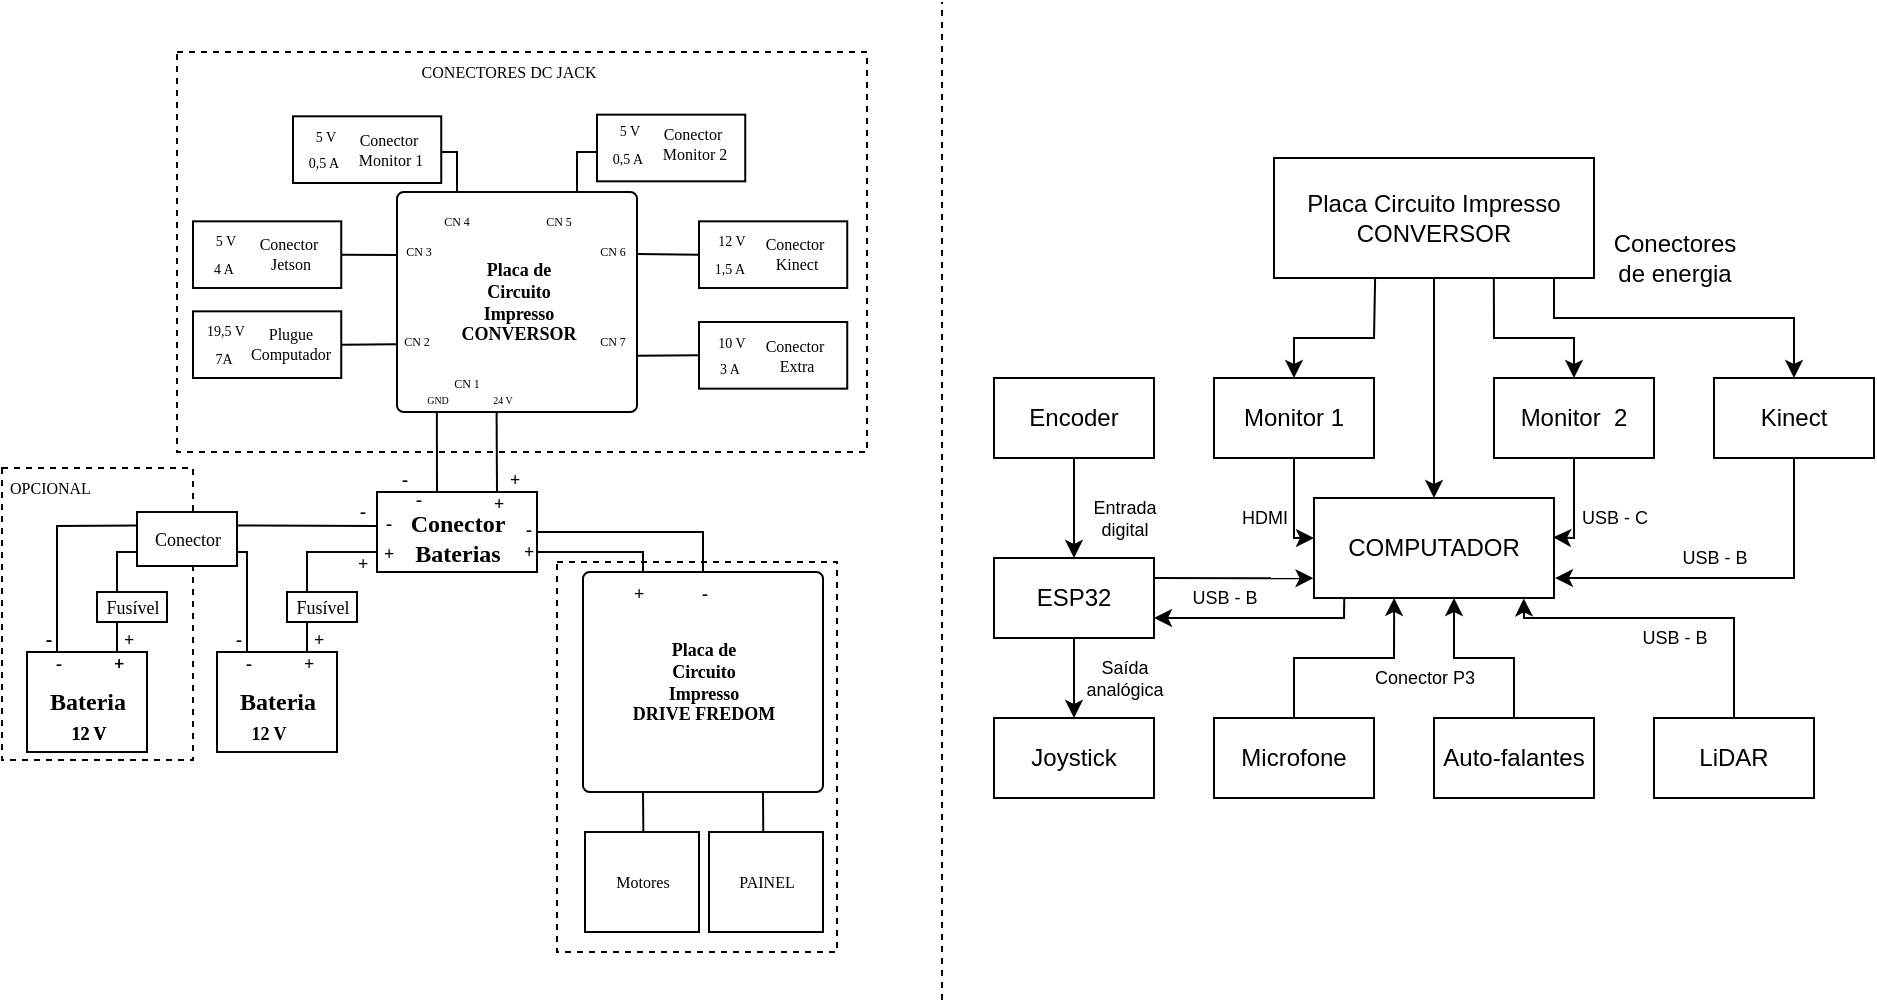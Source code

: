 <mxfile version="21.5.2" type="google">
  <diagram id="HaRHOQCgOeRoMOrxYvSu" name="Page-1">
    <mxGraphModel grid="0" page="1" gridSize="1" guides="1" tooltips="1" connect="1" arrows="1" fold="1" pageScale="1" pageWidth="1000" pageHeight="500" math="0" shadow="0">
      <root>
        <mxCell id="0" />
        <mxCell id="1" parent="0" />
        <mxCell id="e5mT1d-rTuhdz9oRzmcC-231" value="" style="rounded=0;whiteSpace=wrap;html=1;shadow=0;glass=0;sketch=0;fontFamily=Times New Roman;fontSize=6;dashed=1;" vertex="1" parent="1">
          <mxGeometry x="127.5" y="25" width="345" height="200" as="geometry" />
        </mxCell>
        <mxCell id="e5mT1d-rTuhdz9oRzmcC-74" value="&lt;b&gt;Conector Baterias&lt;/b&gt;" style="rounded=0;whiteSpace=wrap;html=1;shadow=0;glass=0;sketch=0;fontFamily=Times New Roman;verticalAlign=bottom;" vertex="1" parent="1">
          <mxGeometry x="227.5" y="245" width="80" height="40" as="geometry" />
        </mxCell>
        <mxCell id="e5mT1d-rTuhdz9oRzmcC-76" value="" style="endArrow=none;html=1;rounded=0;fontFamily=Times New Roman;fontSize=9;exitX=0.375;exitY=0;exitDx=0;exitDy=0;entryX=0.166;entryY=0.996;entryDx=0;entryDy=0;exitPerimeter=0;entryPerimeter=0;" edge="1" parent="1" source="e5mT1d-rTuhdz9oRzmcC-74" target="e5mT1d-rTuhdz9oRzmcC-121">
          <mxGeometry width="50" height="50" relative="1" as="geometry">
            <mxPoint x="307.5" y="218" as="sourcePoint" />
            <mxPoint x="247.5" y="205" as="targetPoint" />
          </mxGeometry>
        </mxCell>
        <mxCell id="e5mT1d-rTuhdz9oRzmcC-77" value="" style="endArrow=none;html=1;rounded=0;fontFamily=Times New Roman;fontSize=9;exitX=0.75;exitY=0;exitDx=0;exitDy=0;entryX=0.415;entryY=1.002;entryDx=0;entryDy=0;entryPerimeter=0;" edge="1" parent="1" source="e5mT1d-rTuhdz9oRzmcC-74" target="e5mT1d-rTuhdz9oRzmcC-121">
          <mxGeometry width="50" height="50" relative="1" as="geometry">
            <mxPoint x="357.5" y="258" as="sourcePoint" />
            <mxPoint x="287.5" y="205" as="targetPoint" />
          </mxGeometry>
        </mxCell>
        <mxCell id="e5mT1d-rTuhdz9oRzmcC-78" value="&lt;font style=&quot;font-size: 9px;&quot; face=&quot;Times New Roman&quot;&gt;-&lt;/font&gt;" style="text;html=1;align=center;verticalAlign=middle;resizable=0;points=[];autosize=1;strokeColor=none;fillColor=none;fontStyle=1" vertex="1" parent="1">
          <mxGeometry x="232.5" y="233" width="30" height="30" as="geometry" />
        </mxCell>
        <mxCell id="e5mT1d-rTuhdz9oRzmcC-79" value="&lt;font style=&quot;font-size: 9px;&quot; face=&quot;Times New Roman&quot;&gt;&lt;b&gt;+&lt;/b&gt;&lt;/font&gt;" style="text;html=1;align=center;verticalAlign=middle;resizable=0;points=[];autosize=1;strokeColor=none;fillColor=none;" vertex="1" parent="1">
          <mxGeometry x="272.5" y="235" width="30" height="30" as="geometry" />
        </mxCell>
        <mxCell id="e5mT1d-rTuhdz9oRzmcC-80" value="&lt;font style=&quot;font-size: 9px;&quot; face=&quot;Times New Roman&quot;&gt;&lt;b&gt;+&lt;/b&gt;&lt;/font&gt;" style="text;html=1;align=center;verticalAlign=middle;resizable=0;points=[];autosize=1;strokeColor=none;fillColor=none;" vertex="1" parent="1">
          <mxGeometry x="280.5" y="223" width="30" height="30" as="geometry" />
        </mxCell>
        <mxCell id="e5mT1d-rTuhdz9oRzmcC-81" value="&lt;font style=&quot;font-size: 9px;&quot; face=&quot;Times New Roman&quot;&gt;-&lt;/font&gt;" style="text;html=1;align=center;verticalAlign=middle;resizable=0;points=[];autosize=1;strokeColor=none;fillColor=none;fontStyle=1" vertex="1" parent="1">
          <mxGeometry x="225.5" y="223" width="30" height="30" as="geometry" />
        </mxCell>
        <mxCell id="e5mT1d-rTuhdz9oRzmcC-90" value="&lt;font style=&quot;font-size: 9px;&quot; face=&quot;Times New Roman&quot;&gt;&lt;b&gt;+&lt;/b&gt;&lt;/font&gt;" style="text;html=1;align=center;verticalAlign=middle;resizable=0;points=[];autosize=1;strokeColor=none;fillColor=none;" vertex="1" parent="1">
          <mxGeometry x="204.5" y="265" width="30" height="30" as="geometry" />
        </mxCell>
        <mxCell id="e5mT1d-rTuhdz9oRzmcC-91" value="&lt;font style=&quot;font-size: 9px;&quot; face=&quot;Times New Roman&quot;&gt;&lt;b&gt;+&lt;/b&gt;&lt;/font&gt;" style="text;html=1;align=center;verticalAlign=middle;resizable=0;points=[];autosize=1;strokeColor=none;fillColor=none;" vertex="1" parent="1">
          <mxGeometry x="217.5" y="260" width="30" height="30" as="geometry" />
        </mxCell>
        <mxCell id="e5mT1d-rTuhdz9oRzmcC-92" value="&lt;font style=&quot;font-size: 9px;&quot; face=&quot;Times New Roman&quot;&gt;-&lt;/font&gt;" style="text;html=1;align=center;verticalAlign=middle;resizable=0;points=[];autosize=1;strokeColor=none;fillColor=none;fontStyle=1" vertex="1" parent="1">
          <mxGeometry x="204.5" y="239" width="30" height="30" as="geometry" />
        </mxCell>
        <mxCell id="e5mT1d-rTuhdz9oRzmcC-93" value="&lt;font style=&quot;font-size: 9px;&quot; face=&quot;Times New Roman&quot;&gt;-&lt;/font&gt;" style="text;html=1;align=center;verticalAlign=middle;resizable=0;points=[];autosize=1;strokeColor=none;fillColor=none;fontStyle=1" vertex="1" parent="1">
          <mxGeometry x="217.5" y="245" width="30" height="30" as="geometry" />
        </mxCell>
        <mxCell id="e5mT1d-rTuhdz9oRzmcC-105" value="&lt;font&gt;&lt;b&gt;Bateria&lt;/b&gt;&lt;/font&gt;" style="rounded=0;whiteSpace=wrap;html=1;shadow=0;glass=0;sketch=0;fontFamily=Times New Roman;" vertex="1" parent="1">
          <mxGeometry x="147.5" y="325" width="60" height="50" as="geometry" />
        </mxCell>
        <mxCell id="e5mT1d-rTuhdz9oRzmcC-106" value="&lt;font style=&quot;font-size: 9px;&quot; face=&quot;Times New Roman&quot;&gt;&lt;b&gt;12 V&lt;/b&gt;&lt;/font&gt;" style="text;html=1;align=center;verticalAlign=middle;resizable=0;points=[];autosize=1;strokeColor=none;fillColor=none;" vertex="1" parent="1">
          <mxGeometry x="152.5" y="350" width="40" height="30" as="geometry" />
        </mxCell>
        <mxCell id="e5mT1d-rTuhdz9oRzmcC-111" value="" style="endArrow=none;html=1;rounded=0;fontFamily=Times New Roman;fontSize=9;exitX=0.25;exitY=0;exitDx=0;exitDy=0;entryX=1.001;entryY=0.742;entryDx=0;entryDy=0;spacing=2;entryPerimeter=0;" edge="1" parent="1" source="e5mT1d-rTuhdz9oRzmcC-105" target="e5mT1d-rTuhdz9oRzmcC-100">
          <mxGeometry width="50" height="50" relative="1" as="geometry">
            <mxPoint x="157.5" y="315" as="sourcePoint" />
            <mxPoint x="167.5" y="275" as="targetPoint" />
            <Array as="points">
              <mxPoint x="162.5" y="275" />
            </Array>
          </mxGeometry>
        </mxCell>
        <mxCell id="e5mT1d-rTuhdz9oRzmcC-112" value="" style="endArrow=none;html=1;rounded=0;fontFamily=Times New Roman;fontSize=9;exitX=0.75;exitY=0;exitDx=0;exitDy=0;entryX=0;entryY=0.75;entryDx=0;entryDy=0;" edge="1" parent="1" source="e5mT1d-rTuhdz9oRzmcC-105" target="e5mT1d-rTuhdz9oRzmcC-74">
          <mxGeometry width="50" height="50" relative="1" as="geometry">
            <mxPoint x="157.5" y="325" as="sourcePoint" />
            <mxPoint x="207.5" y="275" as="targetPoint" />
            <Array as="points">
              <mxPoint x="192.5" y="275" />
            </Array>
          </mxGeometry>
        </mxCell>
        <mxCell id="e5mT1d-rTuhdz9oRzmcC-113" value="" style="endArrow=none;html=1;rounded=0;fontFamily=Times New Roman;fontSize=9;exitX=1;exitY=0.25;exitDx=0;exitDy=0;" edge="1" parent="1" source="e5mT1d-rTuhdz9oRzmcC-100">
          <mxGeometry width="50" height="50" relative="1" as="geometry">
            <mxPoint x="147.5" y="315" as="sourcePoint" />
            <mxPoint x="227.5" y="262" as="targetPoint" />
          </mxGeometry>
        </mxCell>
        <mxCell id="e5mT1d-rTuhdz9oRzmcC-114" value="&lt;font style=&quot;font-size: 9px;&quot; face=&quot;Times New Roman&quot;&gt;-&lt;/font&gt;" style="text;html=1;align=center;verticalAlign=middle;resizable=0;points=[];autosize=1;strokeColor=none;fillColor=none;fontStyle=1" vertex="1" parent="1">
          <mxGeometry x="147.5" y="315" width="30" height="30" as="geometry" />
        </mxCell>
        <mxCell id="e5mT1d-rTuhdz9oRzmcC-115" value="&lt;font style=&quot;font-size: 9px;&quot; face=&quot;Times New Roman&quot;&gt;&lt;b&gt;+&lt;/b&gt;&lt;/font&gt;" style="text;html=1;align=center;verticalAlign=middle;resizable=0;points=[];autosize=1;strokeColor=none;fillColor=none;" vertex="1" parent="1">
          <mxGeometry x="177.5" y="315" width="30" height="30" as="geometry" />
        </mxCell>
        <mxCell id="e5mT1d-rTuhdz9oRzmcC-116" value="&lt;font style=&quot;font-size: 9px;&quot; face=&quot;Times New Roman&quot;&gt;&lt;b&gt;+&lt;/b&gt;&lt;/font&gt;" style="text;html=1;align=center;verticalAlign=middle;resizable=0;points=[];autosize=1;strokeColor=none;fillColor=none;" vertex="1" parent="1">
          <mxGeometry x="182.5" y="303" width="30" height="30" as="geometry" />
        </mxCell>
        <mxCell id="e5mT1d-rTuhdz9oRzmcC-117" value="&lt;font style=&quot;font-size: 9px;&quot; face=&quot;Times New Roman&quot;&gt;-&lt;/font&gt;" style="text;html=1;align=center;verticalAlign=middle;resizable=0;points=[];autosize=1;strokeColor=none;fillColor=none;fontStyle=1" vertex="1" parent="1">
          <mxGeometry x="142.5" y="303" width="30" height="30" as="geometry" />
        </mxCell>
        <mxCell id="e5mT1d-rTuhdz9oRzmcC-119" value="Fusível" style="rounded=0;whiteSpace=wrap;html=1;shadow=0;glass=0;sketch=0;fontFamily=Times New Roman;fontSize=9;" vertex="1" parent="1">
          <mxGeometry x="182.5" y="295" width="35" height="15" as="geometry" />
        </mxCell>
        <mxCell id="e5mT1d-rTuhdz9oRzmcC-121" value="" style="rounded=1;whiteSpace=wrap;html=1;shadow=0;glass=0;sketch=0;fontFamily=Times New Roman;fontSize=9;arcSize=3;labelPosition=center;verticalLabelPosition=middle;align=center;verticalAlign=middle;horizontal=1;fontStyle=1" vertex="1" parent="1">
          <mxGeometry x="237.5" y="95" width="120" height="110" as="geometry" />
        </mxCell>
        <mxCell id="e5mT1d-rTuhdz9oRzmcC-122" value="&lt;font style=&quot;font-size: 5px;&quot;&gt;GND&lt;/font&gt;" style="text;html=1;strokeColor=none;fillColor=none;align=center;verticalAlign=middle;whiteSpace=wrap;rounded=0;shadow=0;glass=0;sketch=0;fontFamily=Times New Roman;fontSize=4;" vertex="1" parent="1">
          <mxGeometry x="247.5" y="193.5" width="20" height="10" as="geometry" />
        </mxCell>
        <mxCell id="e5mT1d-rTuhdz9oRzmcC-123" value="&lt;font style=&quot;font-size: 5px;&quot;&gt;24 V&lt;/font&gt;" style="text;html=1;strokeColor=none;fillColor=none;align=center;verticalAlign=middle;whiteSpace=wrap;rounded=0;shadow=0;glass=0;sketch=0;fontFamily=Times New Roman;fontSize=4;" vertex="1" parent="1">
          <mxGeometry x="282.5" y="193.5" width="15" height="10" as="geometry" />
        </mxCell>
        <mxCell id="e5mT1d-rTuhdz9oRzmcC-124" value="&lt;font style=&quot;font-size: 6px;&quot;&gt;CN 1&lt;/font&gt;" style="text;html=1;strokeColor=none;fillColor=none;align=center;verticalAlign=middle;whiteSpace=wrap;rounded=0;shadow=0;glass=0;sketch=0;fontFamily=Times New Roman;fontSize=4;" vertex="1" parent="1">
          <mxGeometry x="264.5" y="185.5" width="15" height="10" as="geometry" />
        </mxCell>
        <mxCell id="e5mT1d-rTuhdz9oRzmcC-126" value="&lt;span style=&quot;font-size: 9px; font-weight: 700;&quot;&gt;Placa de&lt;/span&gt;&lt;br style=&quot;font-size: 9px; font-weight: 700;&quot;&gt;&lt;span style=&quot;font-size: 9px; font-weight: 700;&quot;&gt;Circuito&lt;/span&gt;&lt;br style=&quot;font-size: 9px; font-weight: 700;&quot;&gt;&lt;span style=&quot;font-size: 9px; font-weight: 700;&quot;&gt;Impresso&lt;/span&gt;&lt;br style=&quot;font-size: 9px; font-weight: 700;&quot;&gt;&lt;span style=&quot;font-size: 9px; font-weight: 700;&quot;&gt;CONVERSOR&lt;/span&gt;" style="text;html=1;align=center;verticalAlign=middle;resizable=0;points=[];autosize=1;strokeColor=none;fillColor=none;fontSize=4;fontFamily=Times New Roman;" vertex="1" parent="1">
          <mxGeometry x="257.5" y="120" width="80" height="60" as="geometry" />
        </mxCell>
        <mxCell id="e5mT1d-rTuhdz9oRzmcC-129" value="&lt;font style=&quot;font-size: 6px;&quot;&gt;CN 2&lt;/font&gt;" style="text;html=1;strokeColor=none;fillColor=none;align=center;verticalAlign=middle;whiteSpace=wrap;rounded=0;shadow=0;glass=0;sketch=0;fontFamily=Times New Roman;fontSize=4;" vertex="1" parent="1">
          <mxGeometry x="240" y="164.5" width="15" height="10" as="geometry" />
        </mxCell>
        <mxCell id="e5mT1d-rTuhdz9oRzmcC-132" value="&lt;font style=&quot;font-size: 6px;&quot;&gt;CN 3&lt;/font&gt;" style="text;html=1;strokeColor=none;fillColor=none;align=center;verticalAlign=middle;whiteSpace=wrap;rounded=0;shadow=0;glass=0;sketch=0;fontFamily=Times New Roman;fontSize=4;" vertex="1" parent="1">
          <mxGeometry x="240.5" y="120" width="15" height="10" as="geometry" />
        </mxCell>
        <mxCell id="e5mT1d-rTuhdz9oRzmcC-135" value="&lt;font style=&quot;font-size: 6px;&quot;&gt;CN 4&lt;/font&gt;" style="text;html=1;strokeColor=none;fillColor=none;align=center;verticalAlign=middle;whiteSpace=wrap;rounded=0;shadow=0;glass=0;sketch=0;fontFamily=Times New Roman;fontSize=4;" vertex="1" parent="1">
          <mxGeometry x="260" y="105" width="15" height="10" as="geometry" />
        </mxCell>
        <mxCell id="e5mT1d-rTuhdz9oRzmcC-138" value="&lt;font style=&quot;font-size: 6px;&quot;&gt;CN 5&lt;/font&gt;" style="text;html=1;strokeColor=none;fillColor=none;align=center;verticalAlign=middle;whiteSpace=wrap;rounded=0;shadow=0;glass=0;sketch=0;fontFamily=Times New Roman;fontSize=4;" vertex="1" parent="1">
          <mxGeometry x="310.5" y="105" width="15" height="10" as="geometry" />
        </mxCell>
        <mxCell id="e5mT1d-rTuhdz9oRzmcC-141" value="&lt;font style=&quot;font-size: 6px;&quot;&gt;CN 6&lt;/font&gt;" style="text;html=1;strokeColor=none;fillColor=none;align=center;verticalAlign=middle;whiteSpace=wrap;rounded=0;shadow=0;glass=0;sketch=0;fontFamily=Times New Roman;fontSize=4;" vertex="1" parent="1">
          <mxGeometry x="337.5" y="120" width="15" height="10" as="geometry" />
        </mxCell>
        <mxCell id="e5mT1d-rTuhdz9oRzmcC-164" value="" style="group" connectable="0" vertex="1" parent="1">
          <mxGeometry x="135.5" y="150" width="84" height="40" as="geometry" />
        </mxCell>
        <mxCell id="e5mT1d-rTuhdz9oRzmcC-155" value="&lt;font style=&quot;font-size: 8px;&quot;&gt;&lt;br&gt;&lt;/font&gt;" style="rounded=0;whiteSpace=wrap;html=1;shadow=0;glass=0;sketch=0;fontFamily=Times New Roman;fontSize=4;" vertex="1" parent="e5mT1d-rTuhdz9oRzmcC-164">
          <mxGeometry y="4.667" width="74.118" height="33.333" as="geometry" />
        </mxCell>
        <mxCell id="e5mT1d-rTuhdz9oRzmcC-128" value="&lt;font style=&quot;font-size: 7px;&quot;&gt;19,5 V&lt;/font&gt;" style="text;html=1;strokeColor=none;fillColor=none;align=center;verticalAlign=middle;whiteSpace=wrap;rounded=0;shadow=0;glass=0;sketch=0;fontFamily=Times New Roman;fontSize=4;" vertex="1" parent="e5mT1d-rTuhdz9oRzmcC-164">
          <mxGeometry x="2.47" y="8.67" width="27.53" height="13.33" as="geometry" />
        </mxCell>
        <mxCell id="e5mT1d-rTuhdz9oRzmcC-161" value="&lt;span style=&quot;&quot;&gt;Plugue&lt;/span&gt;&lt;br style=&quot;&quot;&gt;&lt;span style=&quot;&quot;&gt;Computador&lt;/span&gt;" style="text;html=1;align=center;verticalAlign=middle;resizable=0;points=[];autosize=1;strokeColor=none;fillColor=none;fontSize=8;fontFamily=Times New Roman;" vertex="1" parent="e5mT1d-rTuhdz9oRzmcC-164">
          <mxGeometry x="18.532" y="6.33" width="60" height="30" as="geometry" />
        </mxCell>
        <mxCell id="e5mT1d-rTuhdz9oRzmcC-162" value="&lt;font style=&quot;font-size: 7px;&quot;&gt;7A&lt;/font&gt;" style="text;html=1;strokeColor=none;fillColor=none;align=center;verticalAlign=middle;whiteSpace=wrap;rounded=0;shadow=0;glass=0;sketch=0;fontFamily=Times New Roman;fontSize=4;" vertex="1" parent="e5mT1d-rTuhdz9oRzmcC-164">
          <mxGeometry x="2.47" y="22" width="26.29" height="13.33" as="geometry" />
        </mxCell>
        <mxCell id="e5mT1d-rTuhdz9oRzmcC-170" value="&lt;font style=&quot;font-size: 6px;&quot;&gt;CN 7&lt;/font&gt;" style="text;html=1;strokeColor=none;fillColor=none;align=center;verticalAlign=middle;whiteSpace=wrap;rounded=0;shadow=0;glass=0;sketch=0;fontFamily=Times New Roman;fontSize=4;" vertex="1" parent="1">
          <mxGeometry x="337.5" y="164.5" width="15" height="10" as="geometry" />
        </mxCell>
        <mxCell id="e5mT1d-rTuhdz9oRzmcC-182" value="" style="group" connectable="0" vertex="1" parent="1">
          <mxGeometry x="135.5" y="105" width="84" height="40" as="geometry" />
        </mxCell>
        <mxCell id="e5mT1d-rTuhdz9oRzmcC-183" value="&lt;font style=&quot;font-size: 8px;&quot;&gt;&lt;br&gt;&lt;/font&gt;" style="rounded=0;whiteSpace=wrap;html=1;shadow=0;glass=0;sketch=0;fontFamily=Times New Roman;fontSize=4;" vertex="1" parent="e5mT1d-rTuhdz9oRzmcC-182">
          <mxGeometry y="4.667" width="74.118" height="33.333" as="geometry" />
        </mxCell>
        <mxCell id="e5mT1d-rTuhdz9oRzmcC-184" value="&lt;font style=&quot;font-size: 7px;&quot;&gt;5 V&lt;/font&gt;" style="text;html=1;strokeColor=none;fillColor=none;align=center;verticalAlign=middle;whiteSpace=wrap;rounded=0;shadow=0;glass=0;sketch=0;fontFamily=Times New Roman;fontSize=4;" vertex="1" parent="e5mT1d-rTuhdz9oRzmcC-182">
          <mxGeometry x="2.47" y="8.67" width="27.53" height="13.33" as="geometry" />
        </mxCell>
        <mxCell id="e5mT1d-rTuhdz9oRzmcC-185" value="&lt;span style=&quot;&quot;&gt;Conector&amp;nbsp;&lt;/span&gt;&lt;br style=&quot;&quot;&gt;&lt;span style=&quot;&quot;&gt;Jetson&lt;/span&gt;" style="text;html=1;align=center;verticalAlign=middle;resizable=0;points=[];autosize=1;strokeColor=none;fillColor=none;fontSize=8;fontFamily=Times New Roman;" vertex="1" parent="e5mT1d-rTuhdz9oRzmcC-182">
          <mxGeometry x="23.532" y="6.33" width="50" height="30" as="geometry" />
        </mxCell>
        <mxCell id="e5mT1d-rTuhdz9oRzmcC-186" value="&lt;font style=&quot;font-size: 7px;&quot;&gt;4 A&lt;/font&gt;" style="text;html=1;strokeColor=none;fillColor=none;align=center;verticalAlign=middle;whiteSpace=wrap;rounded=0;shadow=0;glass=0;sketch=0;fontFamily=Times New Roman;fontSize=4;" vertex="1" parent="e5mT1d-rTuhdz9oRzmcC-182">
          <mxGeometry x="2.47" y="22" width="26.29" height="13.33" as="geometry" />
        </mxCell>
        <mxCell id="e5mT1d-rTuhdz9oRzmcC-187" value="" style="group" connectable="0" vertex="1" parent="1">
          <mxGeometry x="185.5" y="52.5" width="290" height="170" as="geometry" />
        </mxCell>
        <mxCell id="e5mT1d-rTuhdz9oRzmcC-188" value="&lt;font style=&quot;font-size: 8px;&quot;&gt;&lt;br&gt;&lt;/font&gt;" style="rounded=0;whiteSpace=wrap;html=1;shadow=0;glass=0;sketch=0;fontFamily=Times New Roman;fontSize=4;" vertex="1" parent="e5mT1d-rTuhdz9oRzmcC-187">
          <mxGeometry y="4.667" width="74.118" height="33.333" as="geometry" />
        </mxCell>
        <mxCell id="e5mT1d-rTuhdz9oRzmcC-189" value="&lt;font style=&quot;font-size: 7px;&quot;&gt;5 V&lt;/font&gt;" style="text;html=1;strokeColor=none;fillColor=none;align=center;verticalAlign=middle;whiteSpace=wrap;rounded=0;shadow=0;glass=0;sketch=0;fontFamily=Times New Roman;fontSize=4;" vertex="1" parent="e5mT1d-rTuhdz9oRzmcC-187">
          <mxGeometry x="2.47" y="8.67" width="27.53" height="13.33" as="geometry" />
        </mxCell>
        <mxCell id="e5mT1d-rTuhdz9oRzmcC-190" value="&lt;span style=&quot;&quot;&gt;Conector&amp;nbsp;&lt;/span&gt;&lt;br style=&quot;&quot;&gt;&lt;span style=&quot;&quot;&gt;Monitor 1&lt;/span&gt;" style="text;html=1;align=center;verticalAlign=middle;resizable=0;points=[];autosize=1;strokeColor=none;fillColor=none;fontSize=8;fontFamily=Times New Roman;" vertex="1" parent="e5mT1d-rTuhdz9oRzmcC-187">
          <mxGeometry x="18.532" y="6.33" width="60" height="30" as="geometry" />
        </mxCell>
        <mxCell id="e5mT1d-rTuhdz9oRzmcC-191" value="&lt;font style=&quot;font-size: 7px;&quot;&gt;0,5 A&lt;/font&gt;" style="text;html=1;strokeColor=none;fillColor=none;align=center;verticalAlign=middle;whiteSpace=wrap;rounded=0;shadow=0;glass=0;sketch=0;fontFamily=Times New Roman;fontSize=4;" vertex="1" parent="e5mT1d-rTuhdz9oRzmcC-187">
          <mxGeometry x="2.47" y="22" width="26.29" height="13.33" as="geometry" />
        </mxCell>
        <mxCell id="G0XLdGXI7A5ptft1o_tu-16" value="&lt;font face=&quot;Times New Roman&quot; style=&quot;font-size: 8px;&quot;&gt;&amp;nbsp;OPCIONAL&lt;br&gt;&lt;br&gt;&lt;br&gt;&lt;br&gt;&lt;br&gt;&lt;br&gt;&lt;br&gt;&lt;br&gt;&lt;br&gt;&lt;br&gt;&lt;/font&gt;" style="rounded=0;whiteSpace=wrap;html=1;dashed=1;align=left;" vertex="1" parent="1">
          <mxGeometry x="40" y="233" width="95.5" height="146" as="geometry" />
        </mxCell>
        <mxCell id="e5mT1d-rTuhdz9oRzmcC-249" value="" style="rounded=0;whiteSpace=wrap;html=1;shadow=0;glass=0;sketch=0;fontFamily=Times New Roman;fontSize=8;dashed=1;" vertex="1" parent="1">
          <mxGeometry x="317.5" y="280" width="140" height="195" as="geometry" />
        </mxCell>
        <mxCell id="e5mT1d-rTuhdz9oRzmcC-197" value="" style="group" connectable="0" vertex="1" parent="1">
          <mxGeometry x="388.5" y="105" width="84" height="40" as="geometry" />
        </mxCell>
        <mxCell id="e5mT1d-rTuhdz9oRzmcC-198" value="&lt;font style=&quot;font-size: 8px;&quot;&gt;&lt;br&gt;&lt;/font&gt;" style="rounded=0;whiteSpace=wrap;html=1;shadow=0;glass=0;sketch=0;fontFamily=Times New Roman;fontSize=4;" vertex="1" parent="e5mT1d-rTuhdz9oRzmcC-197">
          <mxGeometry y="4.667" width="74.118" height="33.333" as="geometry" />
        </mxCell>
        <mxCell id="e5mT1d-rTuhdz9oRzmcC-199" value="&lt;font style=&quot;font-size: 7px;&quot;&gt;12 V&lt;/font&gt;" style="text;html=1;strokeColor=none;fillColor=none;align=center;verticalAlign=middle;whiteSpace=wrap;rounded=0;shadow=0;glass=0;sketch=0;fontFamily=Times New Roman;fontSize=4;" vertex="1" parent="e5mT1d-rTuhdz9oRzmcC-197">
          <mxGeometry x="2.47" y="8.67" width="27.53" height="13.33" as="geometry" />
        </mxCell>
        <mxCell id="e5mT1d-rTuhdz9oRzmcC-200" value="&lt;span style=&quot;&quot;&gt;Conector&amp;nbsp;&lt;/span&gt;&lt;br style=&quot;&quot;&gt;&lt;span style=&quot;&quot;&gt;Kinect&lt;/span&gt;" style="text;html=1;align=center;verticalAlign=middle;resizable=0;points=[];autosize=1;strokeColor=none;fillColor=none;fontSize=8;fontFamily=Times New Roman;" vertex="1" parent="e5mT1d-rTuhdz9oRzmcC-197">
          <mxGeometry x="23.532" y="6.33" width="50" height="30" as="geometry" />
        </mxCell>
        <mxCell id="e5mT1d-rTuhdz9oRzmcC-201" value="&lt;font style=&quot;font-size: 7px;&quot;&gt;1,5 A&lt;/font&gt;" style="text;html=1;strokeColor=none;fillColor=none;align=center;verticalAlign=middle;whiteSpace=wrap;rounded=0;shadow=0;glass=0;sketch=0;fontFamily=Times New Roman;fontSize=4;" vertex="1" parent="e5mT1d-rTuhdz9oRzmcC-197">
          <mxGeometry x="2.47" y="22" width="26.29" height="13.33" as="geometry" />
        </mxCell>
        <mxCell id="e5mT1d-rTuhdz9oRzmcC-204" value="&lt;font style=&quot;font-size: 8px;&quot;&gt;&lt;br&gt;&lt;/font&gt;" style="rounded=0;whiteSpace=wrap;html=1;shadow=0;glass=0;sketch=0;fontFamily=Times New Roman;fontSize=4;" vertex="1" parent="1">
          <mxGeometry x="388.5" y="159.997" width="74.118" height="33.333" as="geometry" />
        </mxCell>
        <mxCell id="e5mT1d-rTuhdz9oRzmcC-205" value="&lt;font style=&quot;font-size: 7px;&quot;&gt;10 V&lt;/font&gt;" style="text;html=1;strokeColor=none;fillColor=none;align=center;verticalAlign=middle;whiteSpace=wrap;rounded=0;shadow=0;glass=0;sketch=0;fontFamily=Times New Roman;fontSize=4;" vertex="1" parent="1">
          <mxGeometry x="390.97" y="164" width="27.53" height="13.33" as="geometry" />
        </mxCell>
        <mxCell id="e5mT1d-rTuhdz9oRzmcC-206" value="&lt;span style=&quot;&quot;&gt;Conector&amp;nbsp;&lt;/span&gt;&lt;br style=&quot;&quot;&gt;&lt;span style=&quot;&quot;&gt;Extra&lt;/span&gt;" style="text;html=1;align=center;verticalAlign=middle;resizable=0;points=[];autosize=1;strokeColor=none;fillColor=none;fontSize=8;fontFamily=Times New Roman;" vertex="1" parent="1">
          <mxGeometry x="412.032" y="161.66" width="50" height="30" as="geometry" />
        </mxCell>
        <mxCell id="e5mT1d-rTuhdz9oRzmcC-207" value="&lt;font style=&quot;font-size: 7px;&quot;&gt;3 A&lt;/font&gt;" style="text;html=1;strokeColor=none;fillColor=none;align=center;verticalAlign=middle;whiteSpace=wrap;rounded=0;shadow=0;glass=0;sketch=0;fontFamily=Times New Roman;fontSize=4;" vertex="1" parent="1">
          <mxGeometry x="390.97" y="177.33" width="26.29" height="13.33" as="geometry" />
        </mxCell>
        <mxCell id="e5mT1d-rTuhdz9oRzmcC-208" value="&lt;span style=&quot;&quot;&gt;Placa de&lt;/span&gt;&lt;br style=&quot;&quot;&gt;&lt;span style=&quot;&quot;&gt;Circuito&lt;/span&gt;&lt;br style=&quot;&quot;&gt;&lt;span style=&quot;&quot;&gt;Impresso&lt;/span&gt;&lt;br style=&quot;&quot;&gt;&lt;span style=&quot;&quot;&gt;DRIVE FREDOM&lt;/span&gt;" style="rounded=1;whiteSpace=wrap;html=1;shadow=0;glass=0;sketch=0;fontFamily=Times New Roman;fontSize=9;arcSize=3;labelPosition=center;verticalLabelPosition=middle;align=center;verticalAlign=middle;horizontal=1;fontStyle=1" vertex="1" parent="1">
          <mxGeometry x="330.5" y="285" width="120" height="110" as="geometry" />
        </mxCell>
        <mxCell id="e5mT1d-rTuhdz9oRzmcC-222" value="" style="endArrow=none;html=1;rounded=0;fontFamily=Times New Roman;fontSize=6;entryX=-0.004;entryY=0.692;entryDx=0;entryDy=0;entryPerimeter=0;exitX=1;exitY=0.5;exitDx=0;exitDy=0;" edge="1" parent="1" source="e5mT1d-rTuhdz9oRzmcC-155" target="e5mT1d-rTuhdz9oRzmcC-121">
          <mxGeometry width="50" height="50" relative="1" as="geometry">
            <mxPoint x="177.5" y="125" as="sourcePoint" />
            <mxPoint x="237.5" y="105" as="targetPoint" />
          </mxGeometry>
        </mxCell>
        <mxCell id="e5mT1d-rTuhdz9oRzmcC-223" value="" style="endArrow=none;html=1;rounded=0;fontFamily=Times New Roman;fontSize=6;exitX=1;exitY=0.5;exitDx=0;exitDy=0;entryX=0.002;entryY=0.286;entryDx=0;entryDy=0;entryPerimeter=0;" edge="1" parent="1" source="e5mT1d-rTuhdz9oRzmcC-183" target="e5mT1d-rTuhdz9oRzmcC-121">
          <mxGeometry width="50" height="50" relative="1" as="geometry">
            <mxPoint x="227.5" y="135" as="sourcePoint" />
            <mxPoint x="277.5" y="85" as="targetPoint" />
          </mxGeometry>
        </mxCell>
        <mxCell id="e5mT1d-rTuhdz9oRzmcC-224" value="&lt;font style=&quot;font-size: 9px;&quot; face=&quot;Times New Roman&quot;&gt;-&lt;/font&gt;" style="text;html=1;align=center;verticalAlign=middle;resizable=0;points=[];autosize=1;strokeColor=none;fillColor=none;fontStyle=1" vertex="1" parent="1">
          <mxGeometry x="375.5" y="280" width="30" height="30" as="geometry" />
        </mxCell>
        <mxCell id="e5mT1d-rTuhdz9oRzmcC-225" value="&lt;font style=&quot;font-size: 9px;&quot; face=&quot;Times New Roman&quot;&gt;&lt;b&gt;+&lt;/b&gt;&lt;/font&gt;" style="text;html=1;align=center;verticalAlign=middle;resizable=0;points=[];autosize=1;strokeColor=none;fillColor=none;" vertex="1" parent="1">
          <mxGeometry x="342.5" y="280" width="30" height="30" as="geometry" />
        </mxCell>
        <mxCell id="e5mT1d-rTuhdz9oRzmcC-226" value="" style="endArrow=none;html=1;rounded=0;fontFamily=Times New Roman;fontSize=6;exitX=1;exitY=0.75;exitDx=0;exitDy=0;entryX=0.25;entryY=0;entryDx=0;entryDy=0;" edge="1" parent="1" source="e5mT1d-rTuhdz9oRzmcC-74" target="e5mT1d-rTuhdz9oRzmcC-208">
          <mxGeometry width="50" height="50" relative="1" as="geometry">
            <mxPoint x="337.5" y="285" as="sourcePoint" />
            <mxPoint x="387.5" y="235" as="targetPoint" />
            <Array as="points">
              <mxPoint x="360.5" y="275" />
            </Array>
          </mxGeometry>
        </mxCell>
        <mxCell id="e5mT1d-rTuhdz9oRzmcC-227" value="" style="endArrow=none;html=1;rounded=0;fontFamily=Times New Roman;fontSize=6;entryX=0.5;entryY=0;entryDx=0;entryDy=0;exitX=1;exitY=0.5;exitDx=0;exitDy=0;" edge="1" parent="1" source="e5mT1d-rTuhdz9oRzmcC-74" target="e5mT1d-rTuhdz9oRzmcC-208">
          <mxGeometry width="50" height="50" relative="1" as="geometry">
            <mxPoint x="327.5" y="265" as="sourcePoint" />
            <mxPoint x="387.5" y="235" as="targetPoint" />
            <Array as="points">
              <mxPoint x="390.5" y="265" />
            </Array>
          </mxGeometry>
        </mxCell>
        <mxCell id="e5mT1d-rTuhdz9oRzmcC-228" value="&lt;font style=&quot;font-size: 9px;&quot; face=&quot;Times New Roman&quot;&gt;&lt;b&gt;+&lt;/b&gt;&lt;/font&gt;" style="text;html=1;align=center;verticalAlign=middle;resizable=0;points=[];autosize=1;strokeColor=none;fillColor=none;" vertex="1" parent="1">
          <mxGeometry x="287.5" y="259" width="30" height="30" as="geometry" />
        </mxCell>
        <mxCell id="e5mT1d-rTuhdz9oRzmcC-229" value="&lt;font style=&quot;font-size: 9px;&quot; face=&quot;Times New Roman&quot;&gt;-&lt;/font&gt;" style="text;html=1;align=center;verticalAlign=middle;resizable=0;points=[];autosize=1;strokeColor=none;fillColor=none;fontStyle=1" vertex="1" parent="1">
          <mxGeometry x="287.5" y="248" width="30" height="30" as="geometry" />
        </mxCell>
        <mxCell id="e5mT1d-rTuhdz9oRzmcC-230" value="&lt;font style=&quot;font-size: 8px;&quot;&gt;CONECTORES DC JACK&lt;/font&gt;" style="text;html=1;align=center;verticalAlign=middle;resizable=0;points=[];autosize=1;strokeColor=none;fillColor=none;fontSize=6;fontFamily=Times New Roman;" vertex="1" parent="1">
          <mxGeometry x="237.5" y="25" width="110" height="20" as="geometry" />
        </mxCell>
        <mxCell id="e5mT1d-rTuhdz9oRzmcC-232" value="" style="endArrow=none;html=1;rounded=0;fontFamily=Times New Roman;fontSize=6;entryX=0.25;entryY=0;entryDx=0;entryDy=0;exitX=1;exitY=0.535;exitDx=0;exitDy=0;exitPerimeter=0;" edge="1" parent="1" source="e5mT1d-rTuhdz9oRzmcC-188" target="e5mT1d-rTuhdz9oRzmcC-121">
          <mxGeometry width="50" height="50" relative="1" as="geometry">
            <mxPoint x="257.5" y="75" as="sourcePoint" />
            <mxPoint x="327.5" y="105" as="targetPoint" />
            <Array as="points">
              <mxPoint x="267.5" y="75" />
            </Array>
          </mxGeometry>
        </mxCell>
        <mxCell id="e5mT1d-rTuhdz9oRzmcC-237" value="" style="endArrow=none;html=1;rounded=0;fontFamily=Times New Roman;fontSize=5;exitX=1;exitY=0.744;exitDx=0;exitDy=0;entryX=0;entryY=0.5;entryDx=0;entryDy=0;exitPerimeter=0;" edge="1" parent="1" source="e5mT1d-rTuhdz9oRzmcC-121" target="e5mT1d-rTuhdz9oRzmcC-204">
          <mxGeometry width="50" height="50" relative="1" as="geometry">
            <mxPoint x="297.5" y="145" as="sourcePoint" />
            <mxPoint x="347.5" y="95" as="targetPoint" />
          </mxGeometry>
        </mxCell>
        <mxCell id="e5mT1d-rTuhdz9oRzmcC-236" value="" style="endArrow=none;html=1;rounded=0;fontFamily=Times New Roman;fontSize=5;exitX=0.75;exitY=0;exitDx=0;exitDy=0;" edge="1" parent="1" source="e5mT1d-rTuhdz9oRzmcC-121">
          <mxGeometry width="50" height="50" relative="1" as="geometry">
            <mxPoint x="267.5" y="124.5" as="sourcePoint" />
            <mxPoint x="337.5" y="75" as="targetPoint" />
            <Array as="points">
              <mxPoint x="327.5" y="75" />
              <mxPoint x="337.5" y="75" />
            </Array>
          </mxGeometry>
        </mxCell>
        <mxCell id="e5mT1d-rTuhdz9oRzmcC-233" value="" style="endArrow=none;html=1;rounded=0;fontFamily=Times New Roman;fontSize=5;exitX=1;exitY=0.282;exitDx=0;exitDy=0;entryX=0;entryY=0.5;entryDx=0;entryDy=0;exitPerimeter=0;" edge="1" parent="1" source="e5mT1d-rTuhdz9oRzmcC-121" target="e5mT1d-rTuhdz9oRzmcC-198">
          <mxGeometry width="50" height="50" relative="1" as="geometry">
            <mxPoint x="356.03" y="162.5" as="sourcePoint" />
            <mxPoint x="406.03" y="112.5" as="targetPoint" />
          </mxGeometry>
        </mxCell>
        <mxCell id="e5mT1d-rTuhdz9oRzmcC-240" value="Motores" style="rounded=0;whiteSpace=wrap;html=1;shadow=0;glass=0;sketch=0;fontFamily=Times New Roman;fontSize=8;" vertex="1" parent="1">
          <mxGeometry x="331.5" y="415" width="57" height="50" as="geometry" />
        </mxCell>
        <mxCell id="e5mT1d-rTuhdz9oRzmcC-241" value="PAINEL" style="rounded=0;whiteSpace=wrap;html=1;shadow=0;glass=0;sketch=0;fontFamily=Times New Roman;fontSize=8;" vertex="1" parent="1">
          <mxGeometry x="393.5" y="415" width="57" height="50" as="geometry" />
        </mxCell>
        <mxCell id="e5mT1d-rTuhdz9oRzmcC-242" value="" style="endArrow=none;html=1;rounded=0;fontFamily=Times New Roman;fontSize=8;exitX=0.25;exitY=1;exitDx=0;exitDy=0;entryX=0.512;entryY=0.004;entryDx=0;entryDy=0;entryPerimeter=0;" edge="1" parent="1" source="e5mT1d-rTuhdz9oRzmcC-208" target="e5mT1d-rTuhdz9oRzmcC-240">
          <mxGeometry width="50" height="50" relative="1" as="geometry">
            <mxPoint x="367.5" y="415" as="sourcePoint" />
            <mxPoint x="417.5" y="365" as="targetPoint" />
          </mxGeometry>
        </mxCell>
        <mxCell id="e5mT1d-rTuhdz9oRzmcC-243" value="" style="endArrow=none;html=1;rounded=0;fontFamily=Times New Roman;fontSize=8;exitX=0.75;exitY=1;exitDx=0;exitDy=0;entryX=0.476;entryY=0;entryDx=0;entryDy=0;entryPerimeter=0;" edge="1" parent="1" source="e5mT1d-rTuhdz9oRzmcC-208" target="e5mT1d-rTuhdz9oRzmcC-241">
          <mxGeometry width="50" height="50" relative="1" as="geometry">
            <mxPoint x="367.5" y="415" as="sourcePoint" />
            <mxPoint x="417.5" y="365" as="targetPoint" />
          </mxGeometry>
        </mxCell>
        <mxCell id="e5mT1d-rTuhdz9oRzmcC-94" value="&lt;font&gt;&lt;b&gt;Bateria&lt;/b&gt;&lt;/font&gt;" style="rounded=0;whiteSpace=wrap;html=1;shadow=0;glass=0;sketch=0;fontFamily=Times New Roman;" vertex="1" parent="1">
          <mxGeometry x="52.5" y="325" width="60" height="50" as="geometry" />
        </mxCell>
        <mxCell id="e5mT1d-rTuhdz9oRzmcC-95" value="&lt;font style=&quot;font-size: 9px;&quot; face=&quot;Times New Roman&quot;&gt;&lt;b&gt;12 V&lt;/b&gt;&lt;/font&gt;" style="text;html=1;align=center;verticalAlign=middle;resizable=0;points=[];autosize=1;strokeColor=none;fillColor=none;" vertex="1" parent="1">
          <mxGeometry x="62.5" y="350" width="40" height="30" as="geometry" />
        </mxCell>
        <mxCell id="e5mT1d-rTuhdz9oRzmcC-96" value="&lt;font style=&quot;font-size: 9px;&quot; face=&quot;Times New Roman&quot;&gt;-&lt;/font&gt;" style="text;html=1;align=center;verticalAlign=middle;resizable=0;points=[];autosize=1;strokeColor=none;fillColor=none;fontStyle=1" vertex="1" parent="1">
          <mxGeometry x="52.5" y="315" width="30" height="30" as="geometry" />
        </mxCell>
        <mxCell id="e5mT1d-rTuhdz9oRzmcC-97" value="&lt;font style=&quot;font-size: 9px;&quot; face=&quot;Times New Roman&quot;&gt;&lt;b&gt;+&lt;/b&gt;&lt;/font&gt;" style="text;html=1;align=center;verticalAlign=middle;resizable=0;points=[];autosize=1;strokeColor=none;fillColor=none;" vertex="1" parent="1">
          <mxGeometry x="82.5" y="315" width="30" height="30" as="geometry" />
        </mxCell>
        <mxCell id="e5mT1d-rTuhdz9oRzmcC-98" value="&lt;font style=&quot;font-size: 9px;&quot; face=&quot;Times New Roman&quot;&gt;&lt;b&gt;+&lt;/b&gt;&lt;/font&gt;" style="text;html=1;align=center;verticalAlign=middle;resizable=0;points=[];autosize=1;strokeColor=none;fillColor=none;" vertex="1" parent="1">
          <mxGeometry x="87.5" y="303" width="30" height="30" as="geometry" />
        </mxCell>
        <mxCell id="e5mT1d-rTuhdz9oRzmcC-99" value="&lt;font style=&quot;font-size: 9px;&quot; face=&quot;Times New Roman&quot;&gt;-&lt;/font&gt;" style="text;html=1;align=center;verticalAlign=middle;resizable=0;points=[];autosize=1;strokeColor=none;fillColor=none;fontStyle=1" vertex="1" parent="1">
          <mxGeometry x="47.5" y="303" width="30" height="30" as="geometry" />
        </mxCell>
        <mxCell id="e5mT1d-rTuhdz9oRzmcC-101" value="" style="endArrow=none;html=1;rounded=0;fontFamily=Times New Roman;fontSize=9;exitX=0.75;exitY=0;exitDx=0;exitDy=0;" edge="1" parent="1" source="e5mT1d-rTuhdz9oRzmcC-94">
          <mxGeometry width="50" height="50" relative="1" as="geometry">
            <mxPoint x="137.5" y="335" as="sourcePoint" />
            <mxPoint x="107.5" y="275" as="targetPoint" />
            <Array as="points">
              <mxPoint x="97.5" y="275" />
            </Array>
          </mxGeometry>
        </mxCell>
        <mxCell id="e5mT1d-rTuhdz9oRzmcC-104" value="" style="endArrow=none;html=1;rounded=0;fontFamily=Times New Roman;fontSize=9;exitX=0.25;exitY=0;exitDx=0;exitDy=0;entryX=0;entryY=0.25;entryDx=0;entryDy=0;" edge="1" parent="1" source="e5mT1d-rTuhdz9oRzmcC-94" target="e5mT1d-rTuhdz9oRzmcC-100">
          <mxGeometry width="50" height="50" relative="1" as="geometry">
            <mxPoint x="127.5" y="325" as="sourcePoint" />
            <mxPoint x="177.5" y="275" as="targetPoint" />
            <Array as="points">
              <mxPoint x="67.5" y="262" />
            </Array>
          </mxGeometry>
        </mxCell>
        <mxCell id="e5mT1d-rTuhdz9oRzmcC-120" value="Fusível" style="rounded=0;whiteSpace=wrap;html=1;shadow=0;glass=0;sketch=0;fontFamily=Times New Roman;fontSize=9;" vertex="1" parent="1">
          <mxGeometry x="87.5" y="295" width="35" height="15" as="geometry" />
        </mxCell>
        <mxCell id="G0XLdGXI7A5ptft1o_tu-7" value="&lt;font style=&quot;font-size: 9px;&quot; face=&quot;Times New Roman&quot;&gt;&lt;b&gt;+&lt;/b&gt;&lt;/font&gt;" style="text;html=1;align=center;verticalAlign=middle;resizable=0;points=[];autosize=1;strokeColor=none;fillColor=none;" vertex="1" parent="1">
          <mxGeometry x="82.5" y="315" width="30" height="30" as="geometry" />
        </mxCell>
        <mxCell id="G0XLdGXI7A5ptft1o_tu-8" value="&lt;font style=&quot;font-size: 9px;&quot; face=&quot;Times New Roman&quot;&gt;-&lt;/font&gt;" style="text;html=1;align=center;verticalAlign=middle;resizable=0;points=[];autosize=1;strokeColor=none;fillColor=none;fontStyle=1" vertex="1" parent="1">
          <mxGeometry x="47.5" y="303" width="30" height="30" as="geometry" />
        </mxCell>
        <mxCell id="G0XLdGXI7A5ptft1o_tu-9" value="&lt;font style=&quot;font-size: 9px;&quot; face=&quot;Times New Roman&quot;&gt;&lt;b&gt;12 V&lt;/b&gt;&lt;/font&gt;" style="text;html=1;align=center;verticalAlign=middle;resizable=0;points=[];autosize=1;strokeColor=none;fillColor=none;" vertex="1" parent="1">
          <mxGeometry x="62.5" y="350" width="40" height="30" as="geometry" />
        </mxCell>
        <mxCell id="e5mT1d-rTuhdz9oRzmcC-100" value="Conector" style="rounded=0;whiteSpace=wrap;html=1;shadow=0;glass=0;sketch=0;fontFamily=Times New Roman;fontSize=9;" vertex="1" parent="1">
          <mxGeometry x="107.5" y="255" width="50" height="27" as="geometry" />
        </mxCell>
        <mxCell id="G0XLdGXI7A5ptft1o_tu-20" value="" style="group" connectable="0" vertex="1" parent="1">
          <mxGeometry x="337.5" y="56.327" width="78.532" height="33.333" as="geometry" />
        </mxCell>
        <mxCell id="e5mT1d-rTuhdz9oRzmcC-193" value="&lt;font style=&quot;font-size: 8px;&quot;&gt;&lt;br&gt;&lt;/font&gt;" style="rounded=0;whiteSpace=wrap;html=1;shadow=0;glass=0;sketch=0;fontFamily=Times New Roman;fontSize=4;" vertex="1" parent="G0XLdGXI7A5ptft1o_tu-20">
          <mxGeometry width="74.118" height="33.333" as="geometry" />
        </mxCell>
        <mxCell id="e5mT1d-rTuhdz9oRzmcC-194" value="&lt;font style=&quot;font-size: 7px;&quot;&gt;5 V&lt;/font&gt;" style="text;html=1;strokeColor=none;fillColor=none;align=center;verticalAlign=middle;whiteSpace=wrap;rounded=0;shadow=0;glass=0;sketch=0;fontFamily=Times New Roman;fontSize=4;" vertex="1" parent="G0XLdGXI7A5ptft1o_tu-20">
          <mxGeometry x="2.47" y="2.343" width="27.53" height="13.33" as="geometry" />
        </mxCell>
        <mxCell id="e5mT1d-rTuhdz9oRzmcC-195" value="&lt;span style=&quot;&quot;&gt;Conector&amp;nbsp;&lt;/span&gt;&lt;br style=&quot;&quot;&gt;&lt;span style=&quot;&quot;&gt;Monitor 2&lt;/span&gt;" style="text;html=1;align=center;verticalAlign=middle;resizable=0;points=[];autosize=1;strokeColor=none;fillColor=none;fontSize=8;fontFamily=Times New Roman;" vertex="1" parent="G0XLdGXI7A5ptft1o_tu-20">
          <mxGeometry x="18.532" y="0.003" width="60" height="30" as="geometry" />
        </mxCell>
        <mxCell id="e5mT1d-rTuhdz9oRzmcC-196" value="&lt;font style=&quot;font-size: 7px;&quot;&gt;0,5 A&lt;/font&gt;" style="text;html=1;strokeColor=none;fillColor=none;align=center;verticalAlign=middle;whiteSpace=wrap;rounded=0;shadow=0;glass=0;sketch=0;fontFamily=Times New Roman;fontSize=4;" vertex="1" parent="G0XLdGXI7A5ptft1o_tu-20">
          <mxGeometry x="2.47" y="15.673" width="26.29" height="13.33" as="geometry" />
        </mxCell>
        <mxCell id="G0XLdGXI7A5ptft1o_tu-21" value="COMPUTADOR" style="rounded=0;whiteSpace=wrap;html=1;" vertex="1" parent="1">
          <mxGeometry x="696" y="248.0" width="120" height="50" as="geometry" />
        </mxCell>
        <mxCell id="G0XLdGXI7A5ptft1o_tu-22" value="Kinect" style="rounded=0;whiteSpace=wrap;html=1;" vertex="1" parent="1">
          <mxGeometry x="896" y="188" width="80" height="40" as="geometry" />
        </mxCell>
        <mxCell id="G0XLdGXI7A5ptft1o_tu-23" value="Auto-falantes" style="rounded=0;whiteSpace=wrap;html=1;" vertex="1" parent="1">
          <mxGeometry x="756" y="358" width="80" height="40" as="geometry" />
        </mxCell>
        <mxCell id="G0XLdGXI7A5ptft1o_tu-24" value="Monitor 1" style="rounded=0;whiteSpace=wrap;html=1;" vertex="1" parent="1">
          <mxGeometry x="646" y="188" width="80" height="40" as="geometry" />
        </mxCell>
        <mxCell id="G0XLdGXI7A5ptft1o_tu-25" value="Microfone" style="rounded=0;whiteSpace=wrap;html=1;" vertex="1" parent="1">
          <mxGeometry x="646" y="358" width="80" height="40" as="geometry" />
        </mxCell>
        <mxCell id="G0XLdGXI7A5ptft1o_tu-26" value="Placa Circuito Impresso CONVERSOR" style="rounded=0;whiteSpace=wrap;html=1;" vertex="1" parent="1">
          <mxGeometry x="676" y="78" width="160" height="60" as="geometry" />
        </mxCell>
        <mxCell id="G0XLdGXI7A5ptft1o_tu-27" value="LiDAR" style="rounded=0;whiteSpace=wrap;html=1;" vertex="1" parent="1">
          <mxGeometry x="866" y="358" width="80" height="40" as="geometry" />
        </mxCell>
        <mxCell id="G0XLdGXI7A5ptft1o_tu-28" value="Monitor&amp;nbsp; 2" style="rounded=0;whiteSpace=wrap;html=1;" vertex="1" parent="1">
          <mxGeometry x="786" y="188" width="80" height="40" as="geometry" />
        </mxCell>
        <mxCell id="G0XLdGXI7A5ptft1o_tu-29" value="ESP32" style="rounded=0;whiteSpace=wrap;html=1;" vertex="1" parent="1">
          <mxGeometry x="536" y="278" width="80" height="40" as="geometry" />
        </mxCell>
        <mxCell id="G0XLdGXI7A5ptft1o_tu-30" value="Encoder" style="rounded=0;whiteSpace=wrap;html=1;" vertex="1" parent="1">
          <mxGeometry x="536" y="188" width="80" height="40" as="geometry" />
        </mxCell>
        <mxCell id="G0XLdGXI7A5ptft1o_tu-31" value="Joystick" style="rounded=0;whiteSpace=wrap;html=1;" vertex="1" parent="1">
          <mxGeometry x="536" y="358" width="80" height="40" as="geometry" />
        </mxCell>
        <mxCell id="G0XLdGXI7A5ptft1o_tu-32" value="" style="endArrow=classic;html=1;rounded=0;exitX=0.5;exitY=1;exitDx=0;exitDy=0;entryX=0.5;entryY=0;entryDx=0;entryDy=0;endFill=1;" edge="1" parent="1" source="G0XLdGXI7A5ptft1o_tu-26" target="G0XLdGXI7A5ptft1o_tu-21">
          <mxGeometry width="50" height="50" relative="1" as="geometry">
            <mxPoint x="786" y="328" as="sourcePoint" />
            <mxPoint x="836" y="278" as="targetPoint" />
          </mxGeometry>
        </mxCell>
        <mxCell id="G0XLdGXI7A5ptft1o_tu-33" value="" style="endArrow=classic;html=1;rounded=0;exitX=0.316;exitY=1.007;exitDx=0;exitDy=0;entryX=0.5;entryY=0;entryDx=0;entryDy=0;exitPerimeter=0;endFill=1;" edge="1" parent="1" source="G0XLdGXI7A5ptft1o_tu-26" target="G0XLdGXI7A5ptft1o_tu-24">
          <mxGeometry width="50" height="50" relative="1" as="geometry">
            <mxPoint x="766" y="148.0" as="sourcePoint" />
            <mxPoint x="766" y="258" as="targetPoint" />
            <Array as="points">
              <mxPoint x="726" y="168" />
              <mxPoint x="686" y="168" />
            </Array>
          </mxGeometry>
        </mxCell>
        <mxCell id="G0XLdGXI7A5ptft1o_tu-34" value="" style="endArrow=classic;html=1;exitX=0.687;exitY=0.996;exitDx=0;exitDy=0;entryX=0.5;entryY=0;entryDx=0;entryDy=0;exitPerimeter=0;rounded=0;sourcePerimeterSpacing=0;jumpStyle=none;sketch=0;endFill=1;" edge="1" parent="1" source="G0XLdGXI7A5ptft1o_tu-26" target="G0XLdGXI7A5ptft1o_tu-28">
          <mxGeometry width="50" height="50" relative="1" as="geometry">
            <mxPoint x="776" y="158.0" as="sourcePoint" />
            <mxPoint x="776" y="268" as="targetPoint" />
            <Array as="points">
              <mxPoint x="786" y="168" />
              <mxPoint x="826" y="168" />
            </Array>
          </mxGeometry>
        </mxCell>
        <mxCell id="G0XLdGXI7A5ptft1o_tu-35" value="" style="endArrow=classic;html=1;rounded=0;exitX=0.875;exitY=1.002;exitDx=0;exitDy=0;entryX=0.5;entryY=0;entryDx=0;entryDy=0;exitPerimeter=0;endFill=1;" edge="1" parent="1" source="G0XLdGXI7A5ptft1o_tu-26" target="G0XLdGXI7A5ptft1o_tu-22">
          <mxGeometry width="50" height="50" relative="1" as="geometry">
            <mxPoint x="786" y="168.0" as="sourcePoint" />
            <mxPoint x="786" y="278" as="targetPoint" />
            <Array as="points">
              <mxPoint x="816" y="158" />
              <mxPoint x="936" y="158" />
            </Array>
          </mxGeometry>
        </mxCell>
        <mxCell id="G0XLdGXI7A5ptft1o_tu-36" value="" style="endArrow=classic;html=1;rounded=0;sketch=0;sourcePerimeterSpacing=0;jumpStyle=none;exitX=0.5;exitY=1;exitDx=0;exitDy=0;entryX=0.996;entryY=0.393;entryDx=0;entryDy=0;endFill=1;entryPerimeter=0;" edge="1" parent="1" source="G0XLdGXI7A5ptft1o_tu-28" target="G0XLdGXI7A5ptft1o_tu-21">
          <mxGeometry width="50" height="50" relative="1" as="geometry">
            <mxPoint x="776" y="238.0" as="sourcePoint" />
            <mxPoint x="826" y="268" as="targetPoint" />
            <Array as="points">
              <mxPoint x="826" y="268" />
            </Array>
          </mxGeometry>
        </mxCell>
        <mxCell id="G0XLdGXI7A5ptft1o_tu-37" value="" style="endArrow=classic;html=1;rounded=0;sketch=0;sourcePerimeterSpacing=0;jumpStyle=none;exitX=0.5;exitY=1;exitDx=0;exitDy=0;endFill=1;" edge="1" parent="1" source="G0XLdGXI7A5ptft1o_tu-24">
          <mxGeometry width="50" height="50" relative="1" as="geometry">
            <mxPoint x="776" y="238.0" as="sourcePoint" />
            <mxPoint x="696" y="268" as="targetPoint" />
            <Array as="points">
              <mxPoint x="686" y="268" />
            </Array>
          </mxGeometry>
        </mxCell>
        <mxCell id="G0XLdGXI7A5ptft1o_tu-38" value="" style="endArrow=classic;html=1;rounded=0;sketch=0;sourcePerimeterSpacing=0;jumpStyle=none;exitX=0.5;exitY=1;exitDx=0;exitDy=0;entryX=0.5;entryY=0;entryDx=0;entryDy=0;endFill=1;" edge="1" parent="1" source="G0XLdGXI7A5ptft1o_tu-30" target="G0XLdGXI7A5ptft1o_tu-29">
          <mxGeometry width="50" height="50" relative="1" as="geometry">
            <mxPoint x="776" y="238.0" as="sourcePoint" />
            <mxPoint x="686" y="288" as="targetPoint" />
            <Array as="points">
              <mxPoint x="576" y="238.0" />
            </Array>
          </mxGeometry>
        </mxCell>
        <mxCell id="G0XLdGXI7A5ptft1o_tu-39" value="" style="endArrow=classic;html=1;rounded=0;sketch=0;sourcePerimeterSpacing=0;jumpStyle=none;exitX=0.5;exitY=1;exitDx=0;exitDy=0;entryX=1.004;entryY=0.801;entryDx=0;entryDy=0;endFill=1;entryPerimeter=0;" edge="1" parent="1" source="G0XLdGXI7A5ptft1o_tu-22" target="G0XLdGXI7A5ptft1o_tu-21">
          <mxGeometry width="50" height="50" relative="1" as="geometry">
            <mxPoint x="686" y="228" as="sourcePoint" />
            <mxPoint x="826" y="288" as="targetPoint" />
            <Array as="points">
              <mxPoint x="936" y="288" />
            </Array>
          </mxGeometry>
        </mxCell>
        <mxCell id="G0XLdGXI7A5ptft1o_tu-40" value="" style="endArrow=classic;html=1;rounded=0;sketch=0;sourcePerimeterSpacing=0;jumpStyle=none;entryX=-0.002;entryY=0.802;entryDx=0;entryDy=0;exitX=1;exitY=0.25;exitDx=0;exitDy=0;endFill=1;entryPerimeter=0;" edge="1" parent="1" source="G0XLdGXI7A5ptft1o_tu-29" target="G0XLdGXI7A5ptft1o_tu-21">
          <mxGeometry width="50" height="50" relative="1" as="geometry">
            <mxPoint x="636" y="298" as="sourcePoint" />
            <mxPoint x="756" y="248.0" as="targetPoint" />
          </mxGeometry>
        </mxCell>
        <mxCell id="G0XLdGXI7A5ptft1o_tu-41" value="&lt;font style=&quot;font-size: 9px;&quot;&gt;Entrada&lt;br style=&quot;font-size: 9px;&quot;&gt;digital&lt;/font&gt;" style="text;html=1;align=center;verticalAlign=middle;resizable=0;points=[];autosize=1;strokeColor=none;fillColor=none;fontSize=9;" vertex="1" parent="1">
          <mxGeometry x="571" y="238.0" width="60" height="40" as="geometry" />
        </mxCell>
        <mxCell id="G0XLdGXI7A5ptft1o_tu-42" value="" style="endArrow=classic;html=1;rounded=0;sketch=0;fontSize=10;sourcePerimeterSpacing=0;jumpStyle=none;exitX=0.126;exitY=1.004;exitDx=0;exitDy=0;exitPerimeter=0;entryX=1;entryY=0.75;entryDx=0;entryDy=0;endFill=1;" edge="1" parent="1" source="G0XLdGXI7A5ptft1o_tu-21" target="G0XLdGXI7A5ptft1o_tu-29">
          <mxGeometry width="50" height="50" relative="1" as="geometry">
            <mxPoint x="756" y="318" as="sourcePoint" />
            <mxPoint x="806" y="268" as="targetPoint" />
            <Array as="points">
              <mxPoint x="711" y="308" />
            </Array>
          </mxGeometry>
        </mxCell>
        <mxCell id="G0XLdGXI7A5ptft1o_tu-43" value="" style="endArrow=none;html=1;rounded=0;sketch=0;fontSize=10;sourcePerimeterSpacing=0;jumpStyle=none;exitX=0.5;exitY=0;exitDx=0;exitDy=0;entryX=0.5;entryY=1;entryDx=0;entryDy=0;endFill=0;startArrow=classic;startFill=1;" edge="1" parent="1" source="G0XLdGXI7A5ptft1o_tu-31" target="G0XLdGXI7A5ptft1o_tu-29">
          <mxGeometry width="50" height="50" relative="1" as="geometry">
            <mxPoint x="646" y="348" as="sourcePoint" />
            <mxPoint x="696" y="298" as="targetPoint" />
          </mxGeometry>
        </mxCell>
        <mxCell id="G0XLdGXI7A5ptft1o_tu-44" value="" style="endArrow=classic;html=1;rounded=0;sketch=0;fontSize=10;sourcePerimeterSpacing=0;jumpStyle=none;exitX=0.5;exitY=0;exitDx=0;exitDy=0;entryX=0.874;entryY=1.004;entryDx=0;entryDy=0;entryPerimeter=0;endFill=1;" edge="1" parent="1" source="G0XLdGXI7A5ptft1o_tu-27" target="G0XLdGXI7A5ptft1o_tu-21">
          <mxGeometry width="50" height="50" relative="1" as="geometry">
            <mxPoint x="746" y="338" as="sourcePoint" />
            <mxPoint x="816" y="308" as="targetPoint" />
            <Array as="points">
              <mxPoint x="906" y="308" />
              <mxPoint x="801" y="308" />
            </Array>
          </mxGeometry>
        </mxCell>
        <mxCell id="G0XLdGXI7A5ptft1o_tu-45" value="" style="endArrow=classic;html=1;rounded=0;sketch=0;fontSize=10;sourcePerimeterSpacing=0;jumpStyle=none;exitX=0.5;exitY=0;exitDx=0;exitDy=0;endFill=1;" edge="1" parent="1" source="G0XLdGXI7A5ptft1o_tu-23">
          <mxGeometry width="50" height="50" relative="1" as="geometry">
            <mxPoint x="746" y="338" as="sourcePoint" />
            <mxPoint x="766" y="298" as="targetPoint" />
            <Array as="points">
              <mxPoint x="796" y="328" />
              <mxPoint x="766" y="328" />
            </Array>
          </mxGeometry>
        </mxCell>
        <mxCell id="G0XLdGXI7A5ptft1o_tu-46" value="" style="endArrow=classic;html=1;rounded=0;sketch=0;fontSize=10;sourcePerimeterSpacing=0;jumpStyle=none;exitX=0.5;exitY=0;exitDx=0;exitDy=0;entryX=0.334;entryY=0.999;entryDx=0;entryDy=0;entryPerimeter=0;endFill=1;" edge="1" parent="1" source="G0XLdGXI7A5ptft1o_tu-25" target="G0XLdGXI7A5ptft1o_tu-21">
          <mxGeometry width="50" height="50" relative="1" as="geometry">
            <mxPoint x="746" y="338" as="sourcePoint" />
            <mxPoint x="796" y="288" as="targetPoint" />
            <Array as="points">
              <mxPoint x="686" y="328" />
              <mxPoint x="736" y="328" />
            </Array>
          </mxGeometry>
        </mxCell>
        <mxCell id="G0XLdGXI7A5ptft1o_tu-47" value="&lt;font style=&quot;font-size: 9px;&quot;&gt;Saída&lt;br style=&quot;font-size: 9px;&quot;&gt;analógica&lt;/font&gt;" style="text;html=1;align=center;verticalAlign=middle;resizable=0;points=[];autosize=1;strokeColor=none;fillColor=none;fontSize=9;" vertex="1" parent="1">
          <mxGeometry x="571" y="318" width="60" height="40" as="geometry" />
        </mxCell>
        <mxCell id="G0XLdGXI7A5ptft1o_tu-48" value="USB - B" style="text;html=1;align=center;verticalAlign=middle;resizable=0;points=[];autosize=1;strokeColor=none;fillColor=none;fontSize=9;" vertex="1" parent="1">
          <mxGeometry x="621" y="288" width="60" height="20" as="geometry" />
        </mxCell>
        <mxCell id="G0XLdGXI7A5ptft1o_tu-49" value="USB - B" style="text;html=1;align=center;verticalAlign=middle;resizable=0;points=[];autosize=1;strokeColor=none;fillColor=none;fontSize=9;" vertex="1" parent="1">
          <mxGeometry x="846" y="308" width="60" height="20" as="geometry" />
        </mxCell>
        <mxCell id="G0XLdGXI7A5ptft1o_tu-50" value="USB - B" style="text;html=1;align=center;verticalAlign=middle;resizable=0;points=[];autosize=1;strokeColor=none;fillColor=none;fontSize=9;" vertex="1" parent="1">
          <mxGeometry x="866" y="268" width="60" height="20" as="geometry" />
        </mxCell>
        <mxCell id="G0XLdGXI7A5ptft1o_tu-51" value="Conector P3" style="text;html=1;align=center;verticalAlign=middle;resizable=0;points=[];autosize=1;strokeColor=none;fillColor=none;fontSize=9;" vertex="1" parent="1">
          <mxGeometry x="716" y="328" width="70" height="20" as="geometry" />
        </mxCell>
        <mxCell id="G0XLdGXI7A5ptft1o_tu-52" value="HDMI" style="text;html=1;align=center;verticalAlign=middle;resizable=0;points=[];autosize=1;strokeColor=none;fillColor=none;fontSize=9;" vertex="1" parent="1">
          <mxGeometry x="646" y="248.0" width="50" height="20" as="geometry" />
        </mxCell>
        <mxCell id="G0XLdGXI7A5ptft1o_tu-53" value="USB - C" style="text;html=1;align=center;verticalAlign=middle;resizable=0;points=[];autosize=1;strokeColor=none;fillColor=none;fontSize=9;" vertex="1" parent="1">
          <mxGeometry x="816" y="248.0" width="60" height="20" as="geometry" />
        </mxCell>
        <mxCell id="G0XLdGXI7A5ptft1o_tu-54" value="Conectores &lt;br&gt;de energia" style="text;html=1;align=center;verticalAlign=middle;resizable=0;points=[];autosize=1;strokeColor=none;fillColor=none;" vertex="1" parent="1">
          <mxGeometry x="836" y="108" width="80" height="40" as="geometry" />
        </mxCell>
        <mxCell id="G0XLdGXI7A5ptft1o_tu-55" value="" style="endArrow=none;dashed=1;html=1;rounded=0;" edge="1" parent="1">
          <mxGeometry width="50" height="50" relative="1" as="geometry">
            <mxPoint x="510" y="499" as="sourcePoint" />
            <mxPoint x="510" as="targetPoint" />
          </mxGeometry>
        </mxCell>
      </root>
    </mxGraphModel>
  </diagram>
</mxfile>
